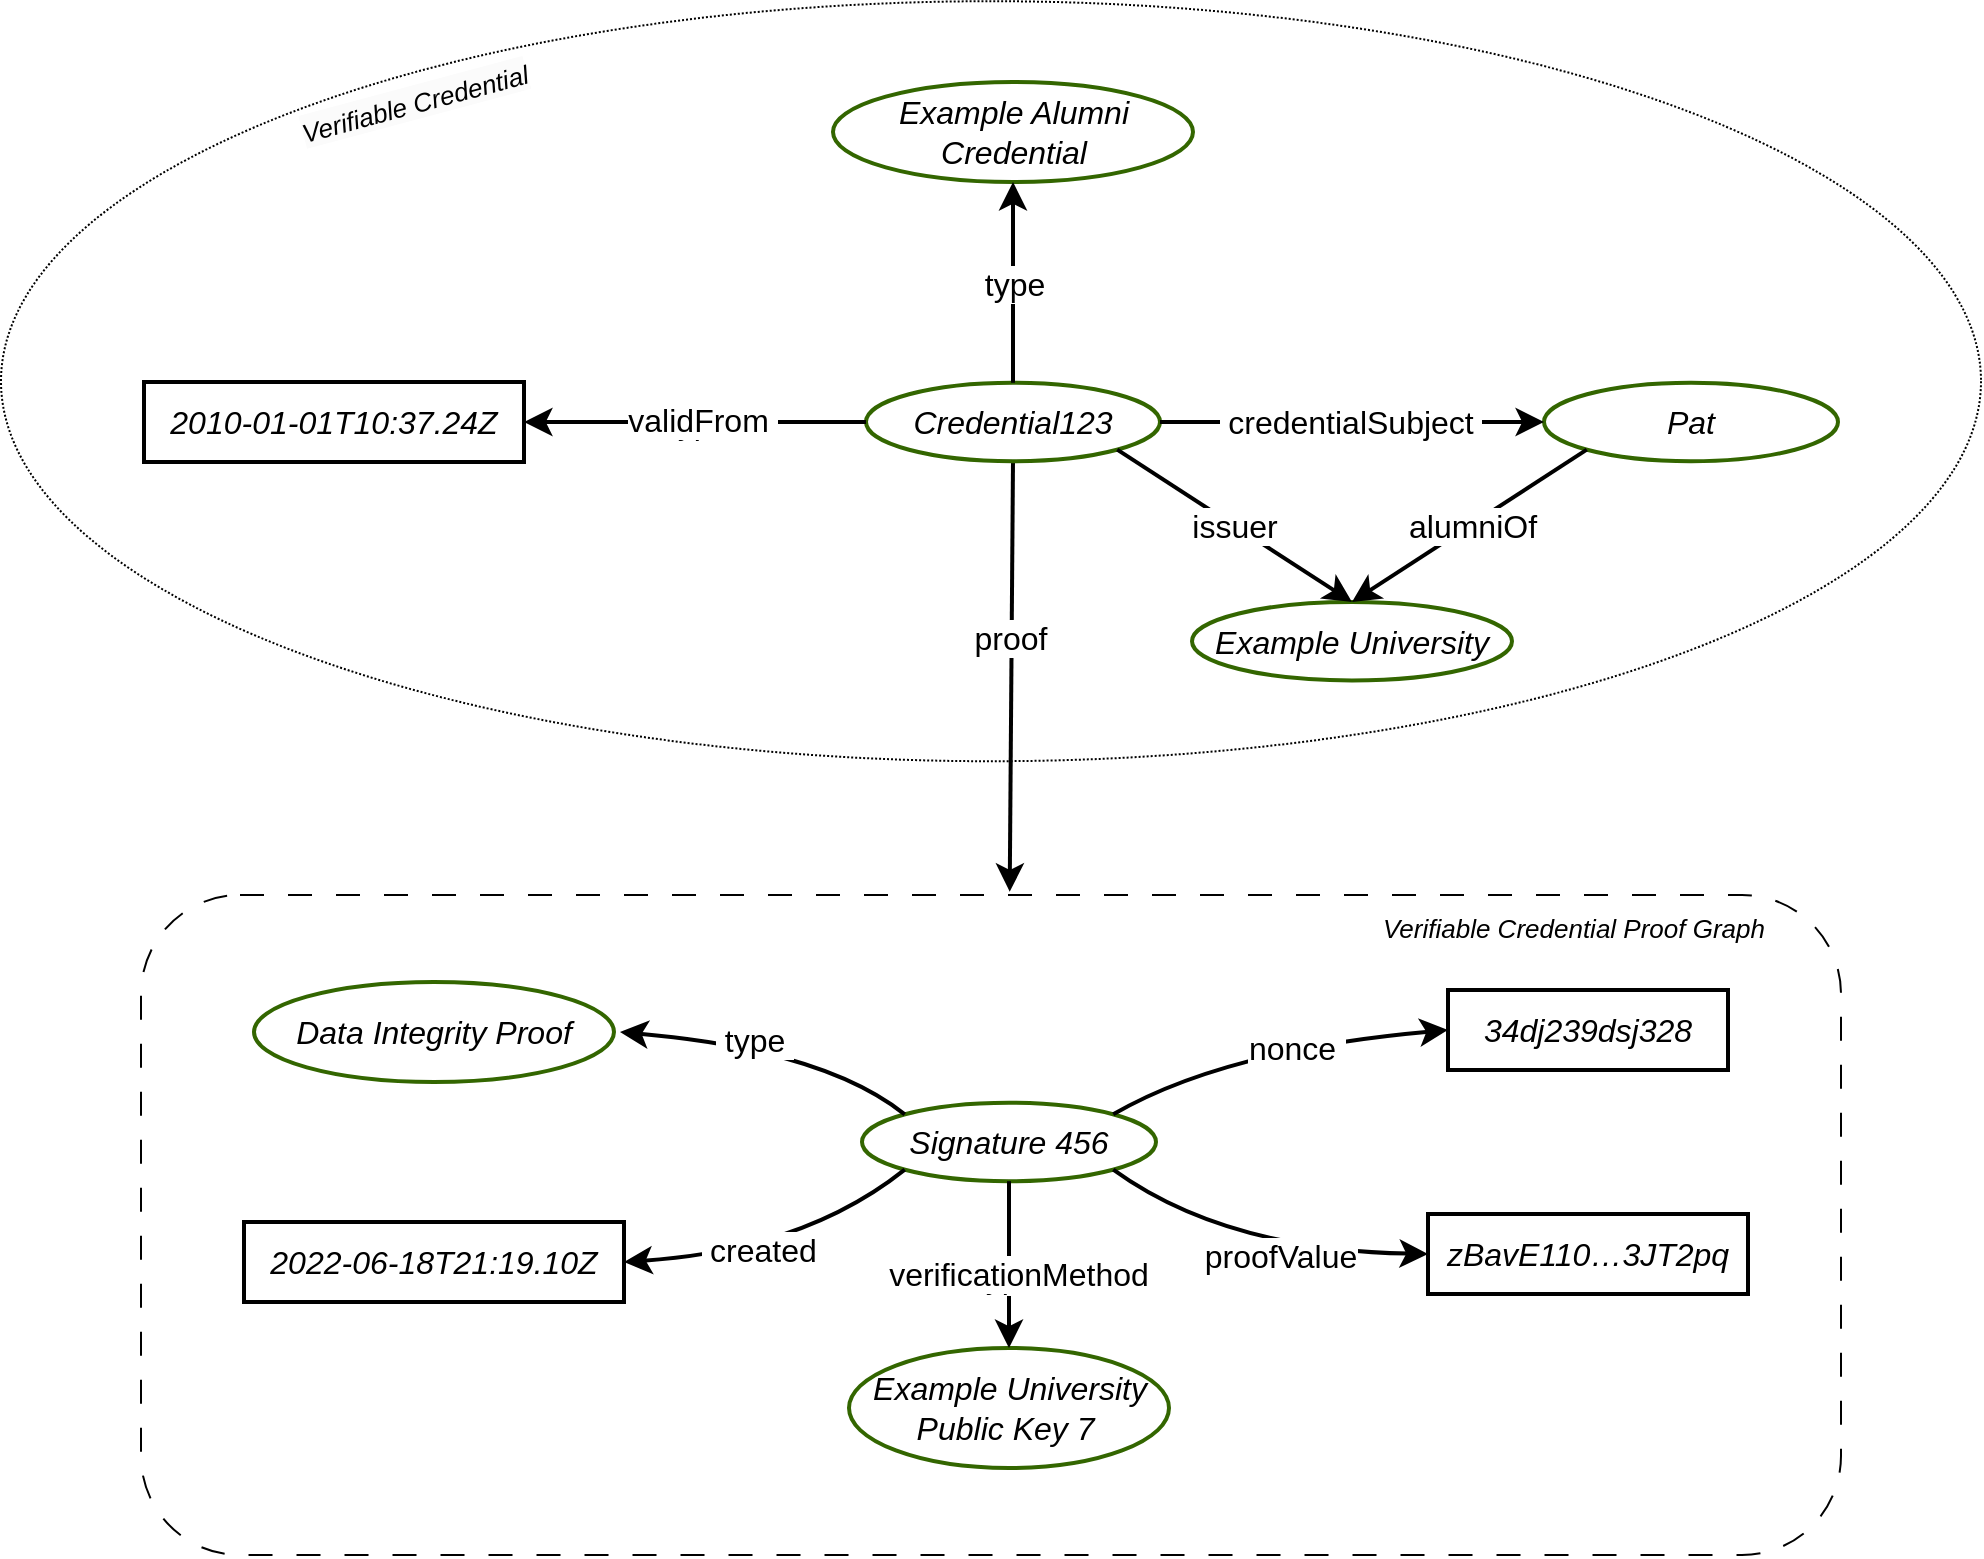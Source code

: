 <mxfile version="22.0.2" type="device">
  <diagram name="Page-1" id="ZRe_wIOORr0k_d4isBBX">
    <mxGraphModel dx="3193" dy="2211" grid="1" gridSize="10" guides="1" tooltips="1" connect="1" arrows="1" fold="1" page="1" pageScale="1" pageWidth="1169" pageHeight="827" math="0" shadow="0">
      <root>
        <mxCell id="0" />
        <mxCell id="1" parent="0" />
        <mxCell id="I-3xDNqU13IutiKupr62-49" value="" style="rounded=1;whiteSpace=wrap;html=1;fontSize=16;fillColor=none;dashed=1;dashPattern=12 12;" parent="1" vertex="1">
          <mxGeometry x="-1025.5" y="-352.5" width="850" height="330" as="geometry" />
        </mxCell>
        <UserObject label="&lt;i&gt;&lt;font color=&quot;#000000&quot;&gt;Signature 456&lt;/font&gt;&lt;/i&gt;" id="I-3xDNqU13IutiKupr62-4">
          <mxCell style="ellipse;whiteSpace=wrap;html=1;fontSize=16;fillColor=none;strokeWidth=2;strokeColor=#336600;" parent="1" vertex="1">
            <mxGeometry x="-665" y="-248.61" width="147" height="39.22" as="geometry" />
          </mxCell>
        </UserObject>
        <mxCell id="I-3xDNqU13IutiKupr62-50" value="" style="group" parent="1" vertex="1" connectable="0">
          <mxGeometry x="-974" y="-309" width="752" height="243" as="geometry" />
        </mxCell>
        <UserObject label="&lt;i&gt;&lt;font color=&quot;#000000&quot;&gt;Example University Public Key 7&amp;nbsp;&lt;/font&gt;&lt;/i&gt;" id="I-3xDNqU13IutiKupr62-16">
          <mxCell style="ellipse;whiteSpace=wrap;html=1;fontSize=16;fillColor=none;strokeWidth=2;strokeColor=#336600;" parent="I-3xDNqU13IutiKupr62-50" vertex="1">
            <mxGeometry x="302.5" y="183" width="160" height="60" as="geometry" />
          </mxCell>
        </UserObject>
        <UserObject label="&lt;i&gt;&lt;font color=&quot;#000000&quot;&gt;2022-06-18T21:19.10Z&lt;/font&gt;&lt;/i&gt;" id="I-3xDNqU13IutiKupr62-14">
          <mxCell style="rounded=0;whiteSpace=wrap;html=1;fontSize=16;fillColor=none;strokeWidth=2;" parent="I-3xDNqU13IutiKupr62-50" vertex="1">
            <mxGeometry y="120" width="190" height="40" as="geometry" />
          </mxCell>
        </UserObject>
        <UserObject label="&lt;i&gt;&lt;font color=&quot;#000000&quot;&gt;Data Integrity Proof&lt;/font&gt;&lt;/i&gt;" id="I-3xDNqU13IutiKupr62-15">
          <mxCell style="ellipse;whiteSpace=wrap;html=1;fontSize=16;fillColor=none;strokeWidth=2;strokeColor=#336600;shadow=0;perimeterSpacing=3;" parent="I-3xDNqU13IutiKupr62-50" vertex="1">
            <mxGeometry x="5" width="180" height="50" as="geometry" />
          </mxCell>
        </UserObject>
        <UserObject label="&lt;i&gt;&lt;font color=&quot;#000000&quot;&gt;34dj239dsj328&lt;/font&gt;&lt;/i&gt;" id="I-3xDNqU13IutiKupr62-12">
          <mxCell style="rounded=0;whiteSpace=wrap;html=1;fontSize=16;fillColor=none;strokeWidth=2;" parent="I-3xDNqU13IutiKupr62-50" vertex="1">
            <mxGeometry x="602" y="4" width="140" height="40" as="geometry" />
          </mxCell>
        </UserObject>
        <UserObject label="&lt;i&gt;&lt;font color=&quot;#000000&quot;&gt;zBavE110…3JT2pq&lt;/font&gt;&lt;/i&gt;" id="I-3xDNqU13IutiKupr62-13">
          <mxCell style="rounded=0;whiteSpace=wrap;html=1;fontSize=16;fillColor=none;strokeWidth=2;" parent="I-3xDNqU13IutiKupr62-50" vertex="1">
            <mxGeometry x="592" y="116" width="160" height="40" as="geometry" />
          </mxCell>
        </UserObject>
        <mxCell id="I-3xDNqU13IutiKupr62-19" value="" style="endArrow=classic;html=1;rounded=0;fontSize=12;startSize=8;endSize=8;curved=1;exitX=0;exitY=0;exitDx=0;exitDy=0;entryX=1;entryY=0.5;entryDx=0;entryDy=0;strokeWidth=2;fontStyle=2" parent="I-3xDNqU13IutiKupr62-50" source="I-3xDNqU13IutiKupr62-4" target="I-3xDNqU13IutiKupr62-15" edge="1">
          <mxGeometry width="50" height="50" relative="1" as="geometry">
            <mxPoint x="120" y="-156" as="sourcePoint" />
            <mxPoint x="170" y="-206" as="targetPoint" />
            <Array as="points">
              <mxPoint x="290" y="34" />
            </Array>
          </mxGeometry>
        </mxCell>
        <mxCell id="I-3xDNqU13IutiKupr62-20" value="&amp;nbsp;type&amp;nbsp;" style="edgeLabel;html=1;align=center;verticalAlign=middle;resizable=0;points=[];fontSize=16;" parent="I-3xDNqU13IutiKupr62-19" vertex="1" connectable="0">
          <mxGeometry x="0.135" y="-2" relative="1" as="geometry">
            <mxPoint as="offset" />
          </mxGeometry>
        </mxCell>
        <mxCell id="I-3xDNqU13IutiKupr62-21" value="" style="endArrow=classic;html=1;rounded=0;fontSize=12;startSize=8;endSize=8;curved=1;exitX=0;exitY=1;exitDx=0;exitDy=0;entryX=1;entryY=0.5;entryDx=0;entryDy=0;strokeWidth=2;fontStyle=2" parent="I-3xDNqU13IutiKupr62-50" source="I-3xDNqU13IutiKupr62-4" target="I-3xDNqU13IutiKupr62-14" edge="1">
          <mxGeometry width="50" height="50" relative="1" as="geometry">
            <mxPoint x="348" y="73" as="sourcePoint" />
            <mxPoint x="218" y="35" as="targetPoint" />
            <Array as="points">
              <mxPoint x="280" y="134" />
            </Array>
          </mxGeometry>
        </mxCell>
        <mxCell id="I-3xDNqU13IutiKupr62-22" value="&amp;nbsp;created" style="edgeLabel;html=1;align=center;verticalAlign=middle;resizable=0;points=[];fontSize=16;" parent="I-3xDNqU13IutiKupr62-21" vertex="1" connectable="0">
          <mxGeometry x="0.135" y="-2" relative="1" as="geometry">
            <mxPoint as="offset" />
          </mxGeometry>
        </mxCell>
        <mxCell id="I-3xDNqU13IutiKupr62-23" value="" style="endArrow=classic;html=1;rounded=0;fontSize=12;startSize=8;endSize=8;curved=1;exitX=1;exitY=0;exitDx=0;exitDy=0;entryX=0;entryY=0.5;entryDx=0;entryDy=0;strokeWidth=2;fontStyle=2" parent="I-3xDNqU13IutiKupr62-50" source="I-3xDNqU13IutiKupr62-4" target="I-3xDNqU13IutiKupr62-12" edge="1">
          <mxGeometry width="50" height="50" relative="1" as="geometry">
            <mxPoint x="358" y="83" as="sourcePoint" />
            <mxPoint x="570" y="24" as="targetPoint" />
            <Array as="points">
              <mxPoint x="490" y="34" />
            </Array>
          </mxGeometry>
        </mxCell>
        <mxCell id="I-3xDNqU13IutiKupr62-24" value="nonce&amp;nbsp;" style="edgeLabel;html=1;align=center;verticalAlign=middle;resizable=0;points=[];fontSize=16;" parent="I-3xDNqU13IutiKupr62-23" vertex="1" connectable="0">
          <mxGeometry x="0.135" y="-2" relative="1" as="geometry">
            <mxPoint as="offset" />
          </mxGeometry>
        </mxCell>
        <mxCell id="I-3xDNqU13IutiKupr62-25" value="" style="endArrow=classic;html=1;rounded=0;fontSize=12;startSize=8;endSize=8;curved=1;exitX=1;exitY=1;exitDx=0;exitDy=0;entryX=0;entryY=0.5;entryDx=0;entryDy=0;strokeWidth=2;fontStyle=2" parent="I-3xDNqU13IutiKupr62-50" source="I-3xDNqU13IutiKupr62-4" target="I-3xDNqU13IutiKupr62-13" edge="1">
          <mxGeometry width="50" height="50" relative="1" as="geometry">
            <mxPoint x="368" y="93" as="sourcePoint" />
            <mxPoint x="238" y="55" as="targetPoint" />
            <Array as="points">
              <mxPoint x="490" y="134" />
            </Array>
          </mxGeometry>
        </mxCell>
        <mxCell id="I-3xDNqU13IutiKupr62-26" value="proofValue" style="edgeLabel;html=1;align=center;verticalAlign=middle;resizable=0;points=[];fontSize=16;" parent="I-3xDNqU13IutiKupr62-25" vertex="1" connectable="0">
          <mxGeometry x="0.135" y="-2" relative="1" as="geometry">
            <mxPoint as="offset" />
          </mxGeometry>
        </mxCell>
        <mxCell id="I-3xDNqU13IutiKupr62-27" value="" style="endArrow=classic;html=1;rounded=0;fontSize=12;startSize=8;endSize=8;curved=1;entryX=0.5;entryY=0;entryDx=0;entryDy=0;exitX=0.5;exitY=1;exitDx=0;exitDy=0;strokeWidth=2;fontStyle=2" parent="I-3xDNqU13IutiKupr62-50" source="I-3xDNqU13IutiKupr62-4" target="I-3xDNqU13IutiKupr62-16" edge="1">
          <mxGeometry width="50" height="50" relative="1" as="geometry">
            <mxPoint x="370" y="134" as="sourcePoint" />
            <mxPoint x="248" y="65" as="targetPoint" />
          </mxGeometry>
        </mxCell>
        <mxCell id="I-3xDNqU13IutiKupr62-28" value="&amp;nbsp;type&amp;nbsp;" style="edgeLabel;html=1;align=center;verticalAlign=middle;resizable=0;points=[];fontSize=16;" parent="I-3xDNqU13IutiKupr62-27" vertex="1" connectable="0">
          <mxGeometry x="0.135" y="-2" relative="1" as="geometry">
            <mxPoint as="offset" />
          </mxGeometry>
        </mxCell>
        <mxCell id="I-3xDNqU13IutiKupr62-29" value="verificationMethod" style="edgeLabel;html=1;align=center;verticalAlign=middle;resizable=0;points=[];fontSize=16;" parent="I-3xDNqU13IutiKupr62-27" vertex="1" connectable="0">
          <mxGeometry x="0.113" y="4" relative="1" as="geometry">
            <mxPoint as="offset" />
          </mxGeometry>
        </mxCell>
        <mxCell id="I-3xDNqU13IutiKupr62-51" value="&lt;i&gt;&lt;font style=&quot;font-size: 13px;&quot;&gt;Verifiable Credential Proof Graph&lt;/font&gt;&lt;/i&gt;" style="text;html=1;strokeColor=none;fillColor=none;align=center;verticalAlign=middle;whiteSpace=wrap;rounded=0;fontSize=16;" parent="1" vertex="1">
          <mxGeometry x="-484" y="-352.5" width="350" height="30" as="geometry" />
        </mxCell>
        <mxCell id="I-3xDNqU13IutiKupr62-62" value="" style="endArrow=classic;html=1;rounded=0;fontSize=12;startSize=8;endSize=8;curved=1;strokeWidth=2;exitX=0.5;exitY=1;exitDx=0;exitDy=0;entryX=0.511;entryY=-0.005;entryDx=0;entryDy=0;entryPerimeter=0;" parent="1" source="I-3xDNqU13IutiKupr62-1" target="I-3xDNqU13IutiKupr62-49" edge="1">
          <mxGeometry width="50" height="50" relative="1" as="geometry">
            <mxPoint x="-594" y="-349" as="sourcePoint" />
            <mxPoint x="-544" y="-399" as="targetPoint" />
          </mxGeometry>
        </mxCell>
        <mxCell id="I-3xDNqU13IutiKupr62-63" value="proof" style="edgeLabel;html=1;align=center;verticalAlign=middle;resizable=0;points=[];fontSize=16;" parent="I-3xDNqU13IutiKupr62-62" vertex="1" connectable="0">
          <mxGeometry x="-0.179" y="-1" relative="1" as="geometry">
            <mxPoint as="offset" />
          </mxGeometry>
        </mxCell>
        <mxCell id="gt3aoFQ5WGDo4pMsPphc-1" value="" style="group" vertex="1" connectable="0" parent="1">
          <mxGeometry x="-1095.5" y="-799.39" width="990" height="380" as="geometry" />
        </mxCell>
        <mxCell id="I-3xDNqU13IutiKupr62-58" value="" style="ellipse;whiteSpace=wrap;html=1;fontSize=16;fillColor=none;dashed=1;dashPattern=1 1;" parent="gt3aoFQ5WGDo4pMsPphc-1" vertex="1">
          <mxGeometry width="990" height="380" as="geometry" />
        </mxCell>
        <mxCell id="I-3xDNqU13IutiKupr62-59" value="&lt;i style=&quot;border-color: var(--border-color); color: rgb(0, 0, 0); font-family: Helvetica; font-size: 16px; font-variant-ligatures: normal; font-variant-caps: normal; font-weight: 400; letter-spacing: normal; orphans: 2; text-indent: 0px; text-transform: none; widows: 2; word-spacing: 0px; -webkit-text-stroke-width: 0px; background-color: rgb(251, 251, 251); text-decoration-thickness: initial; text-decoration-style: initial; text-decoration-color: initial;&quot;&gt;&lt;font style=&quot;border-color: var(--border-color); font-size: 13px;&quot;&gt;Verifiable Credential&lt;/font&gt;&lt;/i&gt;" style="text;whiteSpace=wrap;html=1;fontSize=16;align=center;rotation=-15;" parent="gt3aoFQ5WGDo4pMsPphc-1" vertex="1">
          <mxGeometry x="121.5" y="34.39" width="170" height="30" as="geometry" />
        </mxCell>
        <UserObject label="&lt;i&gt;&lt;font color=&quot;#000000&quot;&gt;Example University&lt;/font&gt;&lt;/i&gt;" id="I-3xDNqU13IutiKupr62-2">
          <mxCell style="ellipse;whiteSpace=wrap;html=1;fontSize=16;fillColor=none;strokeWidth=2;strokeColor=#336600;" parent="gt3aoFQ5WGDo4pMsPphc-1" vertex="1">
            <mxGeometry x="595.5" y="300.39" width="160" height="39.22" as="geometry" />
          </mxCell>
        </UserObject>
        <UserObject label="&lt;i&gt;&lt;font color=&quot;#000000&quot;&gt;2010-01-01T10:37.24Z&lt;/font&gt;&lt;/i&gt;" id="I-3xDNqU13IutiKupr62-8">
          <mxCell style="rounded=0;whiteSpace=wrap;html=1;fontSize=16;fillColor=none;strokeWidth=2;" parent="gt3aoFQ5WGDo4pMsPphc-1" vertex="1">
            <mxGeometry x="71.5" y="190.39" width="190" height="40" as="geometry" />
          </mxCell>
        </UserObject>
        <UserObject label="&lt;i&gt;&lt;font color=&quot;#000000&quot;&gt;Example Alumni Credential&lt;/font&gt;&lt;/i&gt;" id="I-3xDNqU13IutiKupr62-9">
          <mxCell style="ellipse;whiteSpace=wrap;html=1;fontSize=16;fillColor=none;strokeWidth=2;strokeColor=#336600;" parent="gt3aoFQ5WGDo4pMsPphc-1" vertex="1">
            <mxGeometry x="416" y="40.39" width="180" height="50" as="geometry" />
          </mxCell>
        </UserObject>
        <UserObject label="&lt;i&gt;&lt;font color=&quot;#000000&quot;&gt;Credential123&lt;/font&gt;&lt;/i&gt;" id="I-3xDNqU13IutiKupr62-1">
          <mxCell style="ellipse;whiteSpace=wrap;html=1;fontSize=16;fillColor=none;strokeWidth=2;strokeColor=#336600;" parent="gt3aoFQ5WGDo4pMsPphc-1" vertex="1">
            <mxGeometry x="432.5" y="190.78" width="147" height="39.22" as="geometry" />
          </mxCell>
        </UserObject>
        <UserObject label="&lt;i&gt;&lt;font color=&quot;#000000&quot;&gt;Pat&lt;/font&gt;&lt;/i&gt;" id="I-3xDNqU13IutiKupr62-3">
          <mxCell style="ellipse;whiteSpace=wrap;html=1;fontSize=16;fillColor=none;strokeWidth=2;strokeColor=#336600;" parent="gt3aoFQ5WGDo4pMsPphc-1" vertex="1">
            <mxGeometry x="771.5" y="190.78" width="147" height="39.22" as="geometry" />
          </mxCell>
        </UserObject>
        <mxCell id="I-3xDNqU13IutiKupr62-10" style="edgeStyle=none;curved=1;rounded=0;orthogonalLoop=1;jettySize=auto;html=1;exitX=0;exitY=0.5;exitDx=0;exitDy=0;fontSize=12;startSize=8;endSize=8;" parent="gt3aoFQ5WGDo4pMsPphc-1" source="I-3xDNqU13IutiKupr62-8" target="I-3xDNqU13IutiKupr62-8" edge="1">
          <mxGeometry relative="1" as="geometry" />
        </mxCell>
        <mxCell id="I-3xDNqU13IutiKupr62-11" style="edgeStyle=none;curved=1;rounded=0;orthogonalLoop=1;jettySize=auto;html=1;exitX=1;exitY=0.5;exitDx=0;exitDy=0;fontSize=12;startSize=8;endSize=8;" parent="gt3aoFQ5WGDo4pMsPphc-1" source="I-3xDNqU13IutiKupr62-8" target="I-3xDNqU13IutiKupr62-8" edge="1">
          <mxGeometry relative="1" as="geometry" />
        </mxCell>
        <mxCell id="I-3xDNqU13IutiKupr62-36" value="" style="endArrow=classic;html=1;rounded=0;fontSize=12;startSize=8;endSize=8;curved=1;exitX=0.5;exitY=0;exitDx=0;exitDy=0;entryX=0.5;entryY=1;entryDx=0;entryDy=0;strokeWidth=2;" parent="gt3aoFQ5WGDo4pMsPphc-1" source="I-3xDNqU13IutiKupr62-1" target="I-3xDNqU13IutiKupr62-9" edge="1">
          <mxGeometry width="50" height="50" relative="1" as="geometry">
            <mxPoint x="-568.5" y="-289.61" as="sourcePoint" />
            <mxPoint x="-518.5" y="-339.61" as="targetPoint" />
          </mxGeometry>
        </mxCell>
        <mxCell id="I-3xDNqU13IutiKupr62-37" value="type" style="edgeLabel;html=1;align=center;verticalAlign=middle;resizable=0;points=[];fontSize=16;" parent="I-3xDNqU13IutiKupr62-36" vertex="1" connectable="0">
          <mxGeometry x="-0.016" relative="1" as="geometry">
            <mxPoint as="offset" />
          </mxGeometry>
        </mxCell>
        <mxCell id="I-3xDNqU13IutiKupr62-38" value="" style="endArrow=classic;html=1;rounded=0;fontSize=12;startSize=8;endSize=8;curved=1;exitX=0;exitY=0.5;exitDx=0;exitDy=0;entryX=1;entryY=0.5;entryDx=0;entryDy=0;strokeWidth=2;" parent="gt3aoFQ5WGDo4pMsPphc-1" source="I-3xDNqU13IutiKupr62-1" target="I-3xDNqU13IutiKupr62-8" edge="1">
          <mxGeometry width="50" height="50" relative="1" as="geometry">
            <mxPoint x="-698.5" y="-549.22" as="sourcePoint" />
            <mxPoint x="-698.5" y="-649.22" as="targetPoint" />
          </mxGeometry>
        </mxCell>
        <mxCell id="I-3xDNqU13IutiKupr62-39" value="type" style="edgeLabel;html=1;align=center;verticalAlign=middle;resizable=0;points=[];fontSize=16;" parent="I-3xDNqU13IutiKupr62-38" vertex="1" connectable="0">
          <mxGeometry x="-0.016" relative="1" as="geometry">
            <mxPoint as="offset" />
          </mxGeometry>
        </mxCell>
        <mxCell id="I-3xDNqU13IutiKupr62-40" value="validFrom&amp;nbsp;" style="edgeLabel;html=1;align=center;verticalAlign=middle;resizable=0;points=[];fontSize=16;" parent="I-3xDNqU13IutiKupr62-38" vertex="1" connectable="0">
          <mxGeometry x="-0.041" y="-1" relative="1" as="geometry">
            <mxPoint as="offset" />
          </mxGeometry>
        </mxCell>
        <mxCell id="I-3xDNqU13IutiKupr62-46" value="" style="endArrow=classic;html=1;rounded=0;fontSize=12;startSize=8;endSize=8;curved=1;entryX=0.5;entryY=0;entryDx=0;entryDy=0;strokeWidth=2;exitX=1;exitY=1;exitDx=0;exitDy=0;" parent="gt3aoFQ5WGDo4pMsPphc-1" source="I-3xDNqU13IutiKupr62-1" target="I-3xDNqU13IutiKupr62-2" edge="1">
          <mxGeometry width="50" height="50" relative="1" as="geometry">
            <mxPoint x="-555.5" y="-458.0" as="sourcePoint" />
            <mxPoint x="-668.5" y="-382.0" as="targetPoint" />
          </mxGeometry>
        </mxCell>
        <mxCell id="I-3xDNqU13IutiKupr62-47" value="issuer" style="edgeLabel;html=1;align=center;verticalAlign=middle;resizable=0;points=[];fontSize=16;" parent="I-3xDNqU13IutiKupr62-46" vertex="1" connectable="0">
          <mxGeometry x="-0.016" relative="1" as="geometry">
            <mxPoint as="offset" />
          </mxGeometry>
        </mxCell>
        <mxCell id="I-3xDNqU13IutiKupr62-41" value="" style="endArrow=classic;html=1;rounded=0;fontSize=12;startSize=8;endSize=8;curved=1;entryX=0;entryY=0.5;entryDx=0;entryDy=0;strokeWidth=2;exitX=1;exitY=0.5;exitDx=0;exitDy=0;" parent="gt3aoFQ5WGDo4pMsPphc-1" source="I-3xDNqU13IutiKupr62-1" target="I-3xDNqU13IutiKupr62-3" edge="1">
          <mxGeometry width="50" height="50" relative="1" as="geometry">
            <mxPoint x="-498.5" y="-469.61" as="sourcePoint" />
            <mxPoint x="-798.5" y="-519.61" as="targetPoint" />
          </mxGeometry>
        </mxCell>
        <mxCell id="I-3xDNqU13IutiKupr62-42" value="&amp;nbsp;credentialSubject&amp;nbsp;" style="edgeLabel;html=1;align=center;verticalAlign=middle;resizable=0;points=[];fontSize=16;" parent="I-3xDNqU13IutiKupr62-41" vertex="1" connectable="0">
          <mxGeometry x="-0.016" relative="1" as="geometry">
            <mxPoint as="offset" />
          </mxGeometry>
        </mxCell>
        <mxCell id="I-3xDNqU13IutiKupr62-44" value="" style="endArrow=classic;html=1;rounded=0;fontSize=12;startSize=8;endSize=8;curved=1;entryX=0.5;entryY=0;entryDx=0;entryDy=0;strokeWidth=2;exitX=0;exitY=1;exitDx=0;exitDy=0;" parent="gt3aoFQ5WGDo4pMsPphc-1" source="I-3xDNqU13IutiKupr62-3" target="I-3xDNqU13IutiKupr62-2" edge="1">
          <mxGeometry width="50" height="50" relative="1" as="geometry">
            <mxPoint x="-258.5" y="-359.61" as="sourcePoint" />
            <mxPoint x="-66.5" y="-359.61" as="targetPoint" />
          </mxGeometry>
        </mxCell>
        <mxCell id="I-3xDNqU13IutiKupr62-45" value="alumniOf" style="edgeLabel;html=1;align=center;verticalAlign=middle;resizable=0;points=[];fontSize=16;" parent="I-3xDNqU13IutiKupr62-44" vertex="1" connectable="0">
          <mxGeometry x="-0.016" relative="1" as="geometry">
            <mxPoint as="offset" />
          </mxGeometry>
        </mxCell>
      </root>
    </mxGraphModel>
  </diagram>
</mxfile>
